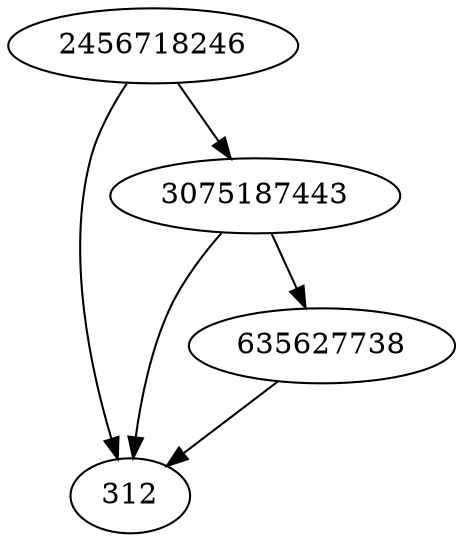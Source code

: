 strict digraph  {
312;
635627738;
3075187443;
2456718246;
635627738 -> 312;
3075187443 -> 635627738;
3075187443 -> 312;
2456718246 -> 3075187443;
2456718246 -> 312;
}
